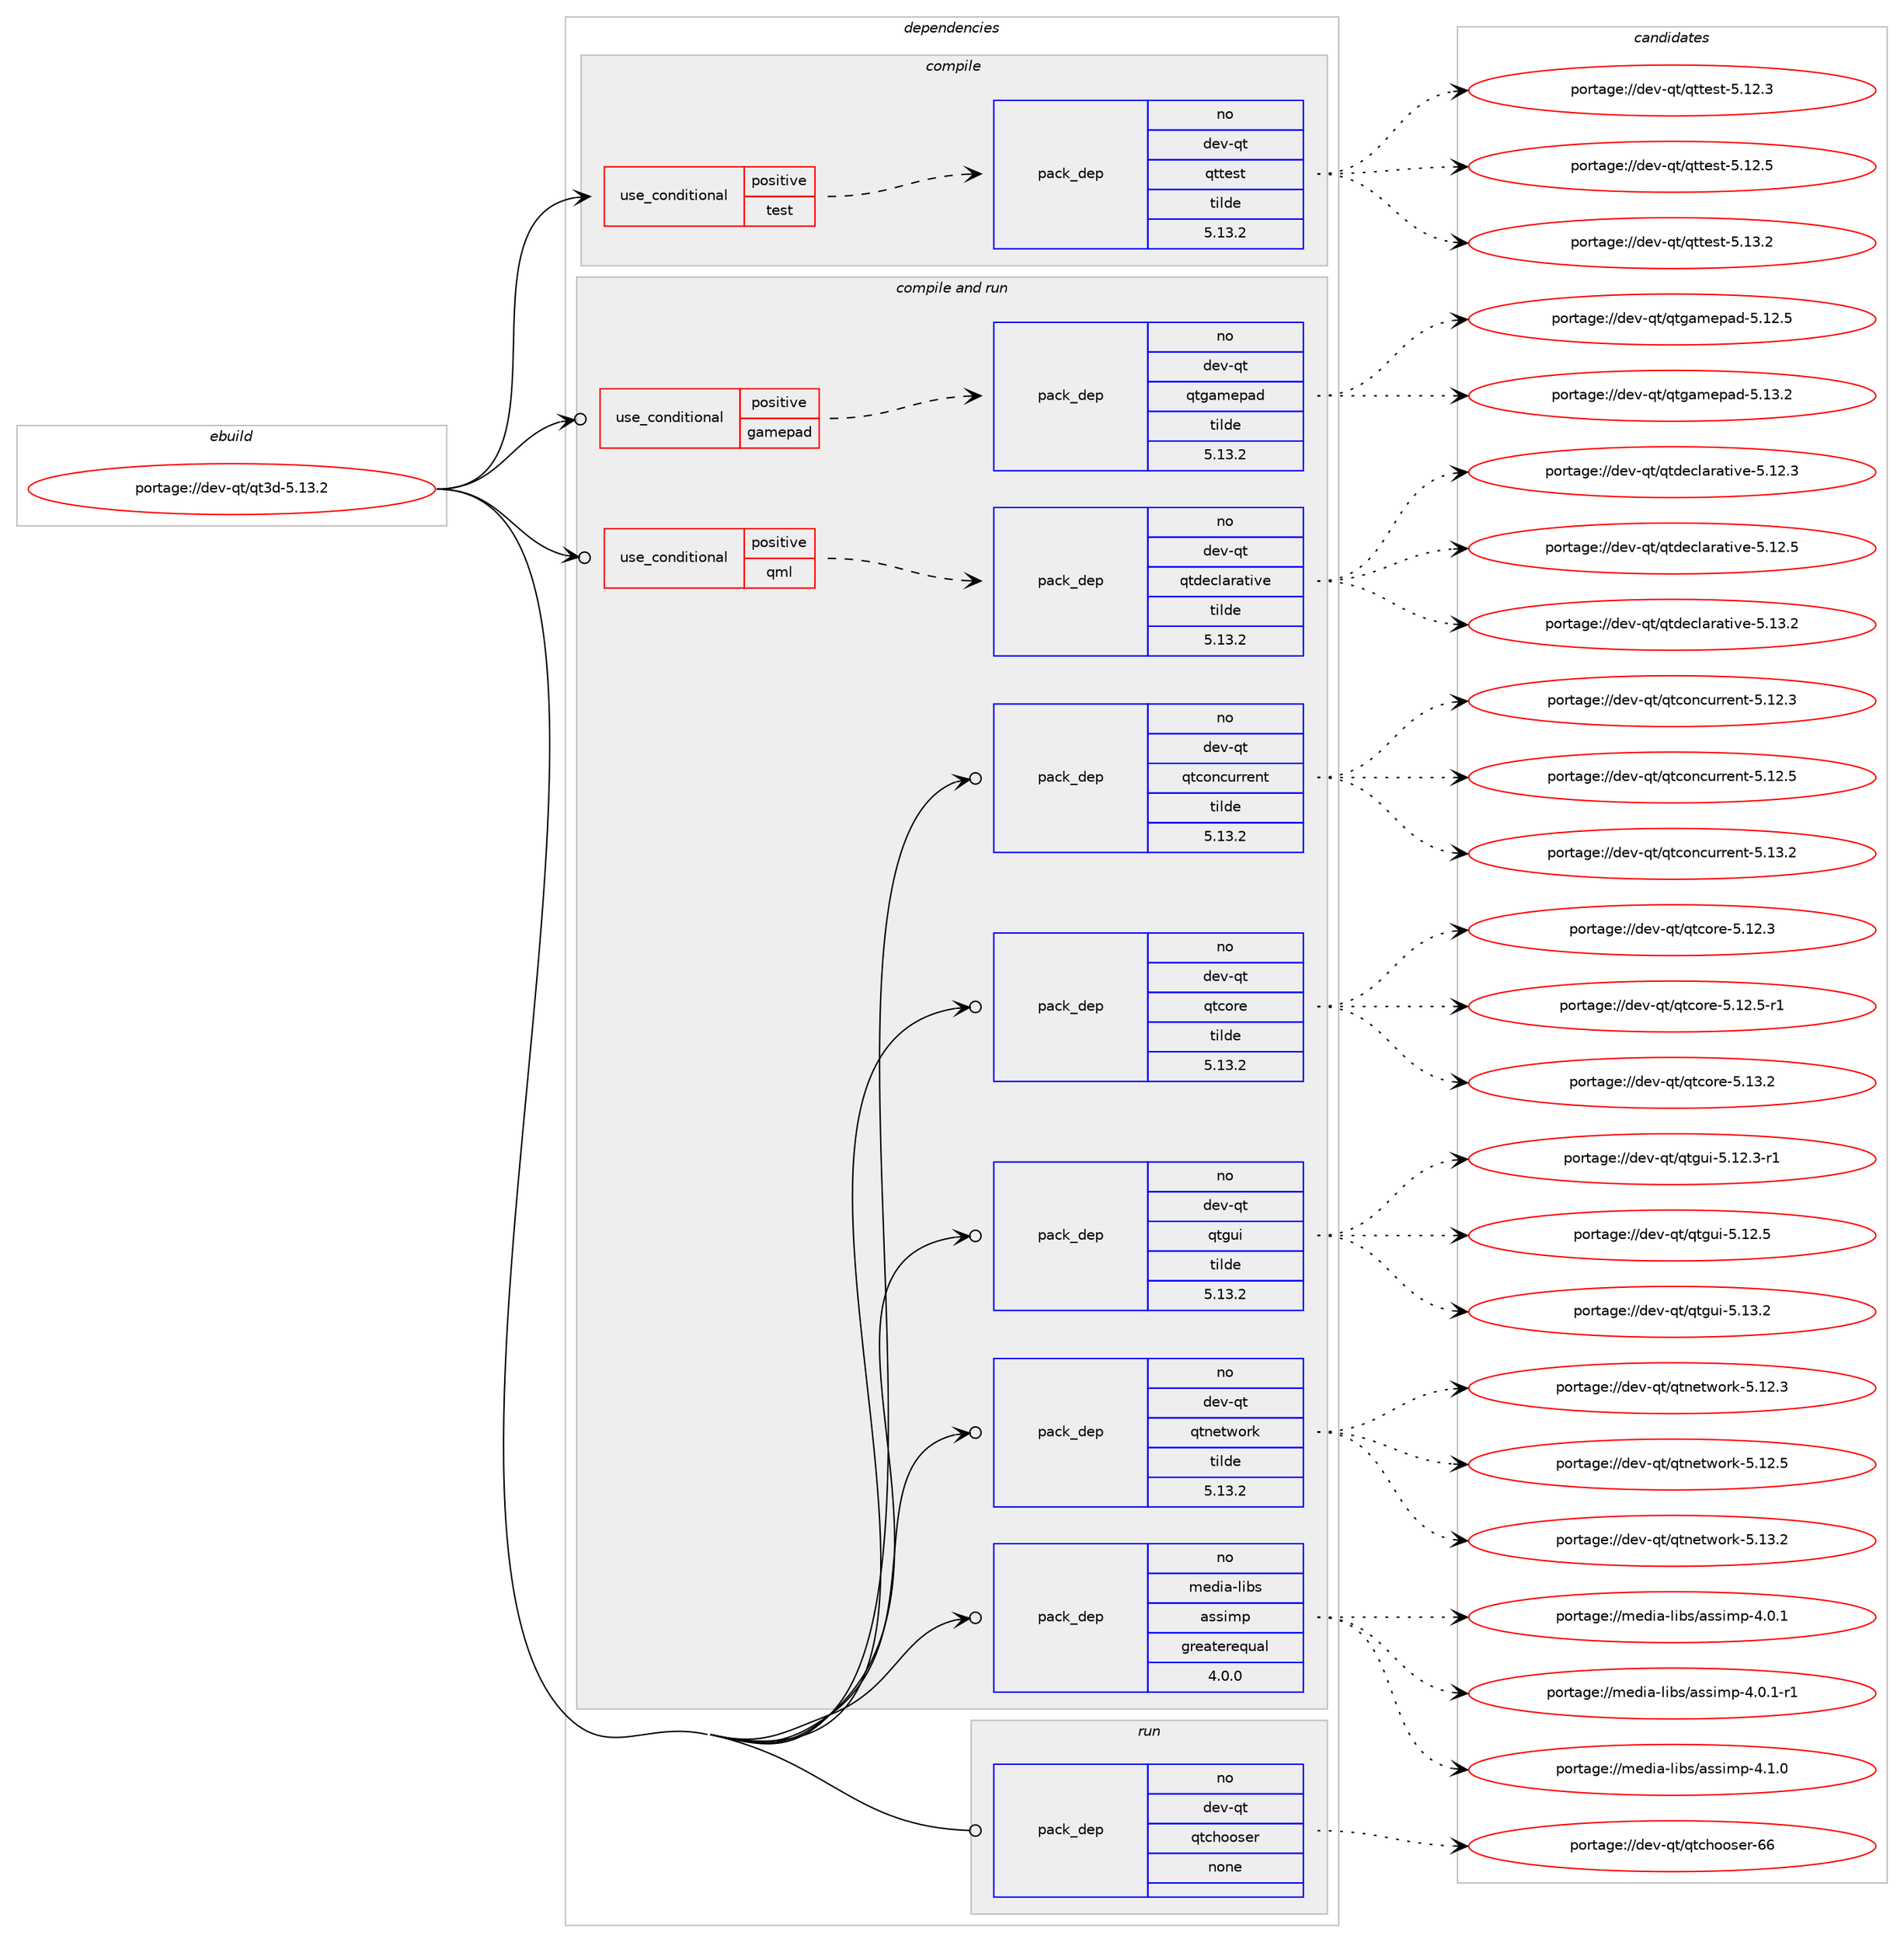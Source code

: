 digraph prolog {

# *************
# Graph options
# *************

newrank=true;
concentrate=true;
compound=true;
graph [rankdir=LR,fontname=Helvetica,fontsize=10,ranksep=1.5];#, ranksep=2.5, nodesep=0.2];
edge  [arrowhead=vee];
node  [fontname=Helvetica,fontsize=10];

# **********
# The ebuild
# **********

subgraph cluster_leftcol {
color=gray;
rank=same;
label=<<i>ebuild</i>>;
id [label="portage://dev-qt/qt3d-5.13.2", color=red, width=4, href="../dev-qt/qt3d-5.13.2.svg"];
}

# ****************
# The dependencies
# ****************

subgraph cluster_midcol {
color=gray;
label=<<i>dependencies</i>>;
subgraph cluster_compile {
fillcolor="#eeeeee";
style=filled;
label=<<i>compile</i>>;
subgraph cond41473 {
dependency181093 [label=<<TABLE BORDER="0" CELLBORDER="1" CELLSPACING="0" CELLPADDING="4"><TR><TD ROWSPAN="3" CELLPADDING="10">use_conditional</TD></TR><TR><TD>positive</TD></TR><TR><TD>test</TD></TR></TABLE>>, shape=none, color=red];
subgraph pack136208 {
dependency181094 [label=<<TABLE BORDER="0" CELLBORDER="1" CELLSPACING="0" CELLPADDING="4" WIDTH="220"><TR><TD ROWSPAN="6" CELLPADDING="30">pack_dep</TD></TR><TR><TD WIDTH="110">no</TD></TR><TR><TD>dev-qt</TD></TR><TR><TD>qttest</TD></TR><TR><TD>tilde</TD></TR><TR><TD>5.13.2</TD></TR></TABLE>>, shape=none, color=blue];
}
dependency181093:e -> dependency181094:w [weight=20,style="dashed",arrowhead="vee"];
}
id:e -> dependency181093:w [weight=20,style="solid",arrowhead="vee"];
}
subgraph cluster_compileandrun {
fillcolor="#eeeeee";
style=filled;
label=<<i>compile and run</i>>;
subgraph cond41474 {
dependency181095 [label=<<TABLE BORDER="0" CELLBORDER="1" CELLSPACING="0" CELLPADDING="4"><TR><TD ROWSPAN="3" CELLPADDING="10">use_conditional</TD></TR><TR><TD>positive</TD></TR><TR><TD>gamepad</TD></TR></TABLE>>, shape=none, color=red];
subgraph pack136209 {
dependency181096 [label=<<TABLE BORDER="0" CELLBORDER="1" CELLSPACING="0" CELLPADDING="4" WIDTH="220"><TR><TD ROWSPAN="6" CELLPADDING="30">pack_dep</TD></TR><TR><TD WIDTH="110">no</TD></TR><TR><TD>dev-qt</TD></TR><TR><TD>qtgamepad</TD></TR><TR><TD>tilde</TD></TR><TR><TD>5.13.2</TD></TR></TABLE>>, shape=none, color=blue];
}
dependency181095:e -> dependency181096:w [weight=20,style="dashed",arrowhead="vee"];
}
id:e -> dependency181095:w [weight=20,style="solid",arrowhead="odotvee"];
subgraph cond41475 {
dependency181097 [label=<<TABLE BORDER="0" CELLBORDER="1" CELLSPACING="0" CELLPADDING="4"><TR><TD ROWSPAN="3" CELLPADDING="10">use_conditional</TD></TR><TR><TD>positive</TD></TR><TR><TD>qml</TD></TR></TABLE>>, shape=none, color=red];
subgraph pack136210 {
dependency181098 [label=<<TABLE BORDER="0" CELLBORDER="1" CELLSPACING="0" CELLPADDING="4" WIDTH="220"><TR><TD ROWSPAN="6" CELLPADDING="30">pack_dep</TD></TR><TR><TD WIDTH="110">no</TD></TR><TR><TD>dev-qt</TD></TR><TR><TD>qtdeclarative</TD></TR><TR><TD>tilde</TD></TR><TR><TD>5.13.2</TD></TR></TABLE>>, shape=none, color=blue];
}
dependency181097:e -> dependency181098:w [weight=20,style="dashed",arrowhead="vee"];
}
id:e -> dependency181097:w [weight=20,style="solid",arrowhead="odotvee"];
subgraph pack136211 {
dependency181099 [label=<<TABLE BORDER="0" CELLBORDER="1" CELLSPACING="0" CELLPADDING="4" WIDTH="220"><TR><TD ROWSPAN="6" CELLPADDING="30">pack_dep</TD></TR><TR><TD WIDTH="110">no</TD></TR><TR><TD>dev-qt</TD></TR><TR><TD>qtconcurrent</TD></TR><TR><TD>tilde</TD></TR><TR><TD>5.13.2</TD></TR></TABLE>>, shape=none, color=blue];
}
id:e -> dependency181099:w [weight=20,style="solid",arrowhead="odotvee"];
subgraph pack136212 {
dependency181100 [label=<<TABLE BORDER="0" CELLBORDER="1" CELLSPACING="0" CELLPADDING="4" WIDTH="220"><TR><TD ROWSPAN="6" CELLPADDING="30">pack_dep</TD></TR><TR><TD WIDTH="110">no</TD></TR><TR><TD>dev-qt</TD></TR><TR><TD>qtcore</TD></TR><TR><TD>tilde</TD></TR><TR><TD>5.13.2</TD></TR></TABLE>>, shape=none, color=blue];
}
id:e -> dependency181100:w [weight=20,style="solid",arrowhead="odotvee"];
subgraph pack136213 {
dependency181101 [label=<<TABLE BORDER="0" CELLBORDER="1" CELLSPACING="0" CELLPADDING="4" WIDTH="220"><TR><TD ROWSPAN="6" CELLPADDING="30">pack_dep</TD></TR><TR><TD WIDTH="110">no</TD></TR><TR><TD>dev-qt</TD></TR><TR><TD>qtgui</TD></TR><TR><TD>tilde</TD></TR><TR><TD>5.13.2</TD></TR></TABLE>>, shape=none, color=blue];
}
id:e -> dependency181101:w [weight=20,style="solid",arrowhead="odotvee"];
subgraph pack136214 {
dependency181102 [label=<<TABLE BORDER="0" CELLBORDER="1" CELLSPACING="0" CELLPADDING="4" WIDTH="220"><TR><TD ROWSPAN="6" CELLPADDING="30">pack_dep</TD></TR><TR><TD WIDTH="110">no</TD></TR><TR><TD>dev-qt</TD></TR><TR><TD>qtnetwork</TD></TR><TR><TD>tilde</TD></TR><TR><TD>5.13.2</TD></TR></TABLE>>, shape=none, color=blue];
}
id:e -> dependency181102:w [weight=20,style="solid",arrowhead="odotvee"];
subgraph pack136215 {
dependency181103 [label=<<TABLE BORDER="0" CELLBORDER="1" CELLSPACING="0" CELLPADDING="4" WIDTH="220"><TR><TD ROWSPAN="6" CELLPADDING="30">pack_dep</TD></TR><TR><TD WIDTH="110">no</TD></TR><TR><TD>media-libs</TD></TR><TR><TD>assimp</TD></TR><TR><TD>greaterequal</TD></TR><TR><TD>4.0.0</TD></TR></TABLE>>, shape=none, color=blue];
}
id:e -> dependency181103:w [weight=20,style="solid",arrowhead="odotvee"];
}
subgraph cluster_run {
fillcolor="#eeeeee";
style=filled;
label=<<i>run</i>>;
subgraph pack136216 {
dependency181104 [label=<<TABLE BORDER="0" CELLBORDER="1" CELLSPACING="0" CELLPADDING="4" WIDTH="220"><TR><TD ROWSPAN="6" CELLPADDING="30">pack_dep</TD></TR><TR><TD WIDTH="110">no</TD></TR><TR><TD>dev-qt</TD></TR><TR><TD>qtchooser</TD></TR><TR><TD>none</TD></TR><TR><TD></TD></TR></TABLE>>, shape=none, color=blue];
}
id:e -> dependency181104:w [weight=20,style="solid",arrowhead="odot"];
}
}

# **************
# The candidates
# **************

subgraph cluster_choices {
rank=same;
color=gray;
label=<<i>candidates</i>>;

subgraph choice136208 {
color=black;
nodesep=1;
choiceportage100101118451131164711311611610111511645534649504651 [label="portage://dev-qt/qttest-5.12.3", color=red, width=4,href="../dev-qt/qttest-5.12.3.svg"];
choiceportage100101118451131164711311611610111511645534649504653 [label="portage://dev-qt/qttest-5.12.5", color=red, width=4,href="../dev-qt/qttest-5.12.5.svg"];
choiceportage100101118451131164711311611610111511645534649514650 [label="portage://dev-qt/qttest-5.13.2", color=red, width=4,href="../dev-qt/qttest-5.13.2.svg"];
dependency181094:e -> choiceportage100101118451131164711311611610111511645534649504651:w [style=dotted,weight="100"];
dependency181094:e -> choiceportage100101118451131164711311611610111511645534649504653:w [style=dotted,weight="100"];
dependency181094:e -> choiceportage100101118451131164711311611610111511645534649514650:w [style=dotted,weight="100"];
}
subgraph choice136209 {
color=black;
nodesep=1;
choiceportage1001011184511311647113116103971091011129710045534649504653 [label="portage://dev-qt/qtgamepad-5.12.5", color=red, width=4,href="../dev-qt/qtgamepad-5.12.5.svg"];
choiceportage1001011184511311647113116103971091011129710045534649514650 [label="portage://dev-qt/qtgamepad-5.13.2", color=red, width=4,href="../dev-qt/qtgamepad-5.13.2.svg"];
dependency181096:e -> choiceportage1001011184511311647113116103971091011129710045534649504653:w [style=dotted,weight="100"];
dependency181096:e -> choiceportage1001011184511311647113116103971091011129710045534649514650:w [style=dotted,weight="100"];
}
subgraph choice136210 {
color=black;
nodesep=1;
choiceportage100101118451131164711311610010199108971149711610511810145534649504651 [label="portage://dev-qt/qtdeclarative-5.12.3", color=red, width=4,href="../dev-qt/qtdeclarative-5.12.3.svg"];
choiceportage100101118451131164711311610010199108971149711610511810145534649504653 [label="portage://dev-qt/qtdeclarative-5.12.5", color=red, width=4,href="../dev-qt/qtdeclarative-5.12.5.svg"];
choiceportage100101118451131164711311610010199108971149711610511810145534649514650 [label="portage://dev-qt/qtdeclarative-5.13.2", color=red, width=4,href="../dev-qt/qtdeclarative-5.13.2.svg"];
dependency181098:e -> choiceportage100101118451131164711311610010199108971149711610511810145534649504651:w [style=dotted,weight="100"];
dependency181098:e -> choiceportage100101118451131164711311610010199108971149711610511810145534649504653:w [style=dotted,weight="100"];
dependency181098:e -> choiceportage100101118451131164711311610010199108971149711610511810145534649514650:w [style=dotted,weight="100"];
}
subgraph choice136211 {
color=black;
nodesep=1;
choiceportage1001011184511311647113116991111109911711411410111011645534649504651 [label="portage://dev-qt/qtconcurrent-5.12.3", color=red, width=4,href="../dev-qt/qtconcurrent-5.12.3.svg"];
choiceportage1001011184511311647113116991111109911711411410111011645534649504653 [label="portage://dev-qt/qtconcurrent-5.12.5", color=red, width=4,href="../dev-qt/qtconcurrent-5.12.5.svg"];
choiceportage1001011184511311647113116991111109911711411410111011645534649514650 [label="portage://dev-qt/qtconcurrent-5.13.2", color=red, width=4,href="../dev-qt/qtconcurrent-5.13.2.svg"];
dependency181099:e -> choiceportage1001011184511311647113116991111109911711411410111011645534649504651:w [style=dotted,weight="100"];
dependency181099:e -> choiceportage1001011184511311647113116991111109911711411410111011645534649504653:w [style=dotted,weight="100"];
dependency181099:e -> choiceportage1001011184511311647113116991111109911711411410111011645534649514650:w [style=dotted,weight="100"];
}
subgraph choice136212 {
color=black;
nodesep=1;
choiceportage10010111845113116471131169911111410145534649504651 [label="portage://dev-qt/qtcore-5.12.3", color=red, width=4,href="../dev-qt/qtcore-5.12.3.svg"];
choiceportage100101118451131164711311699111114101455346495046534511449 [label="portage://dev-qt/qtcore-5.12.5-r1", color=red, width=4,href="../dev-qt/qtcore-5.12.5-r1.svg"];
choiceportage10010111845113116471131169911111410145534649514650 [label="portage://dev-qt/qtcore-5.13.2", color=red, width=4,href="../dev-qt/qtcore-5.13.2.svg"];
dependency181100:e -> choiceportage10010111845113116471131169911111410145534649504651:w [style=dotted,weight="100"];
dependency181100:e -> choiceportage100101118451131164711311699111114101455346495046534511449:w [style=dotted,weight="100"];
dependency181100:e -> choiceportage10010111845113116471131169911111410145534649514650:w [style=dotted,weight="100"];
}
subgraph choice136213 {
color=black;
nodesep=1;
choiceportage1001011184511311647113116103117105455346495046514511449 [label="portage://dev-qt/qtgui-5.12.3-r1", color=red, width=4,href="../dev-qt/qtgui-5.12.3-r1.svg"];
choiceportage100101118451131164711311610311710545534649504653 [label="portage://dev-qt/qtgui-5.12.5", color=red, width=4,href="../dev-qt/qtgui-5.12.5.svg"];
choiceportage100101118451131164711311610311710545534649514650 [label="portage://dev-qt/qtgui-5.13.2", color=red, width=4,href="../dev-qt/qtgui-5.13.2.svg"];
dependency181101:e -> choiceportage1001011184511311647113116103117105455346495046514511449:w [style=dotted,weight="100"];
dependency181101:e -> choiceportage100101118451131164711311610311710545534649504653:w [style=dotted,weight="100"];
dependency181101:e -> choiceportage100101118451131164711311610311710545534649514650:w [style=dotted,weight="100"];
}
subgraph choice136214 {
color=black;
nodesep=1;
choiceportage100101118451131164711311611010111611911111410745534649504651 [label="portage://dev-qt/qtnetwork-5.12.3", color=red, width=4,href="../dev-qt/qtnetwork-5.12.3.svg"];
choiceportage100101118451131164711311611010111611911111410745534649504653 [label="portage://dev-qt/qtnetwork-5.12.5", color=red, width=4,href="../dev-qt/qtnetwork-5.12.5.svg"];
choiceportage100101118451131164711311611010111611911111410745534649514650 [label="portage://dev-qt/qtnetwork-5.13.2", color=red, width=4,href="../dev-qt/qtnetwork-5.13.2.svg"];
dependency181102:e -> choiceportage100101118451131164711311611010111611911111410745534649504651:w [style=dotted,weight="100"];
dependency181102:e -> choiceportage100101118451131164711311611010111611911111410745534649504653:w [style=dotted,weight="100"];
dependency181102:e -> choiceportage100101118451131164711311611010111611911111410745534649514650:w [style=dotted,weight="100"];
}
subgraph choice136215 {
color=black;
nodesep=1;
choiceportage1091011001059745108105981154797115115105109112455246484649 [label="portage://media-libs/assimp-4.0.1", color=red, width=4,href="../media-libs/assimp-4.0.1.svg"];
choiceportage10910110010597451081059811547971151151051091124552464846494511449 [label="portage://media-libs/assimp-4.0.1-r1", color=red, width=4,href="../media-libs/assimp-4.0.1-r1.svg"];
choiceportage1091011001059745108105981154797115115105109112455246494648 [label="portage://media-libs/assimp-4.1.0", color=red, width=4,href="../media-libs/assimp-4.1.0.svg"];
dependency181103:e -> choiceportage1091011001059745108105981154797115115105109112455246484649:w [style=dotted,weight="100"];
dependency181103:e -> choiceportage10910110010597451081059811547971151151051091124552464846494511449:w [style=dotted,weight="100"];
dependency181103:e -> choiceportage1091011001059745108105981154797115115105109112455246494648:w [style=dotted,weight="100"];
}
subgraph choice136216 {
color=black;
nodesep=1;
choiceportage100101118451131164711311699104111111115101114455454 [label="portage://dev-qt/qtchooser-66", color=red, width=4,href="../dev-qt/qtchooser-66.svg"];
dependency181104:e -> choiceportage100101118451131164711311699104111111115101114455454:w [style=dotted,weight="100"];
}
}

}
